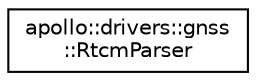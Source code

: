 digraph "Graphical Class Hierarchy"
{
  edge [fontname="Helvetica",fontsize="10",labelfontname="Helvetica",labelfontsize="10"];
  node [fontname="Helvetica",fontsize="10",shape=record];
  rankdir="LR";
  Node1 [label="apollo::drivers::gnss\l::RtcmParser",height=0.2,width=0.4,color="black", fillcolor="white", style="filled",URL="$classapollo_1_1drivers_1_1gnss_1_1RtcmParser.html"];
}
